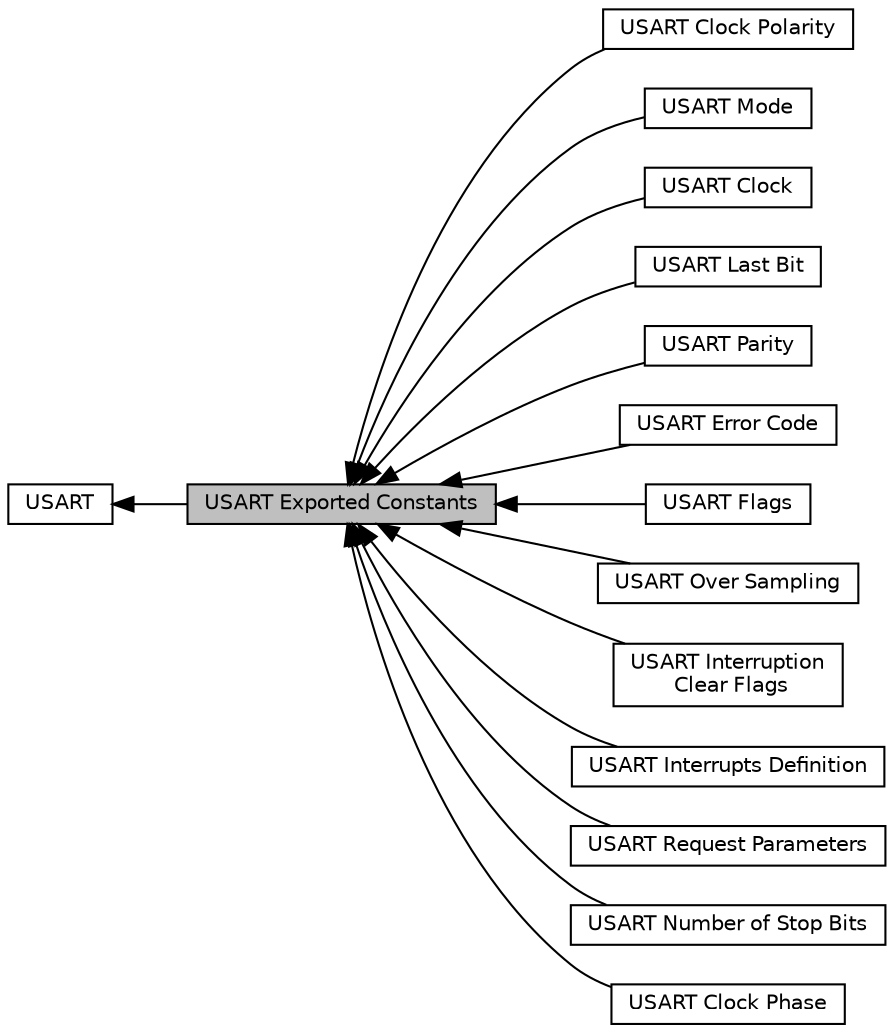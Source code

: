 digraph "USART Exported Constants"
{
  edge [fontname="Helvetica",fontsize="10",labelfontname="Helvetica",labelfontsize="10"];
  node [fontname="Helvetica",fontsize="10",shape=record];
  rankdir=LR;
  Node8 [label="USART Clock Polarity",height=0.2,width=0.4,color="black", fillcolor="white", style="filled",URL="$group___u_s_a_r_t___clock___polarity.html"];
  Node5 [label="USART Mode",height=0.2,width=0.4,color="black", fillcolor="white", style="filled",URL="$group___u_s_a_r_t___mode.html"];
  Node7 [label="USART Clock",height=0.2,width=0.4,color="black", fillcolor="white", style="filled",URL="$group___u_s_a_r_t___clock.html"];
  Node10 [label="USART Last Bit",height=0.2,width=0.4,color="black", fillcolor="white", style="filled",URL="$group___u_s_a_r_t___last___bit.html"];
  Node4 [label="USART Parity",height=0.2,width=0.4,color="black", fillcolor="white", style="filled",URL="$group___u_s_a_r_t___parity.html"];
  Node2 [label="USART Error Code",height=0.2,width=0.4,color="black", fillcolor="white", style="filled",URL="$group___u_s_a_r_t___error___code.html",tooltip="USART Error Code. "];
  Node12 [label="USART Flags",height=0.2,width=0.4,color="black", fillcolor="white", style="filled",URL="$group___u_s_a_r_t___flags.html",tooltip="   Elements values convention: 0xXXXX  "];
  Node6 [label="USART Over Sampling",height=0.2,width=0.4,color="black", fillcolor="white", style="filled",URL="$group___u_s_a_r_t___over___sampling.html"];
  Node14 [label="USART Interruption\l Clear Flags",height=0.2,width=0.4,color="black", fillcolor="white", style="filled",URL="$group___u_s_a_r_t___i_t___c_l_e_a_r___flags.html"];
  Node13 [label="USART Interrupts Definition",height=0.2,width=0.4,color="black", fillcolor="white", style="filled",URL="$group___u_s_a_r_t___interrupt__definition.html",tooltip="   Elements values convention: 0000ZZZZ0XXYYYYYb  "];
  Node1 [label="USART",height=0.2,width=0.4,color="black", fillcolor="white", style="filled",URL="$group___u_s_a_r_t.html",tooltip="HAL USART Synchronous module driver. "];
  Node11 [label="USART Request Parameters",height=0.2,width=0.4,color="black", fillcolor="white", style="filled",URL="$group___u_s_a_r_t___request___parameters.html"];
  Node0 [label="USART Exported Constants",height=0.2,width=0.4,color="black", fillcolor="grey75", style="filled", fontcolor="black"];
  Node3 [label="USART Number of Stop Bits",height=0.2,width=0.4,color="black", fillcolor="white", style="filled",URL="$group___u_s_a_r_t___stop___bits.html"];
  Node9 [label="USART Clock Phase",height=0.2,width=0.4,color="black", fillcolor="white", style="filled",URL="$group___u_s_a_r_t___clock___phase.html"];
  Node1->Node0 [shape=plaintext, dir="back", style="solid"];
  Node0->Node2 [shape=plaintext, dir="back", style="solid"];
  Node0->Node3 [shape=plaintext, dir="back", style="solid"];
  Node0->Node4 [shape=plaintext, dir="back", style="solid"];
  Node0->Node5 [shape=plaintext, dir="back", style="solid"];
  Node0->Node6 [shape=plaintext, dir="back", style="solid"];
  Node0->Node7 [shape=plaintext, dir="back", style="solid"];
  Node0->Node8 [shape=plaintext, dir="back", style="solid"];
  Node0->Node9 [shape=plaintext, dir="back", style="solid"];
  Node0->Node10 [shape=plaintext, dir="back", style="solid"];
  Node0->Node11 [shape=plaintext, dir="back", style="solid"];
  Node0->Node12 [shape=plaintext, dir="back", style="solid"];
  Node0->Node13 [shape=plaintext, dir="back", style="solid"];
  Node0->Node14 [shape=plaintext, dir="back", style="solid"];
}
